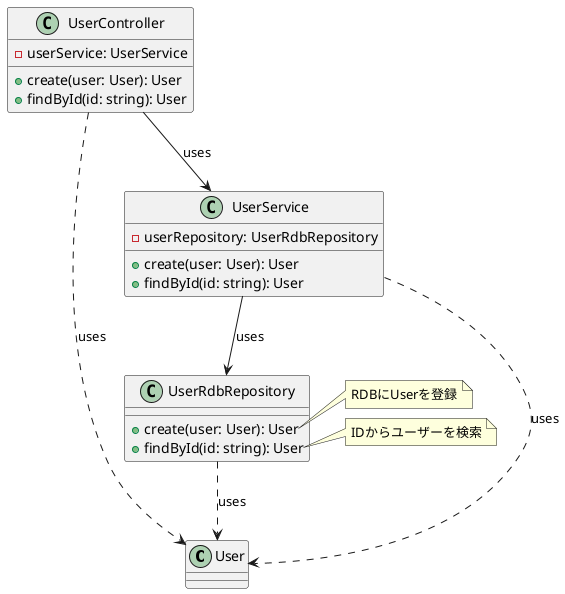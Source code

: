 @startuml UserSystem

class User {
}

class UserController {
 - userService: UserService
 + create(user: User): User
 + findById(id: string): User
}

class UserService {
 - userRepository: UserRdbRepository
 + create(user: User): User
 + findById(id: string): User
}

class UserRdbRepository {
 + create(user: User): User
 + findById(id: string): User
}

UserController --> UserService : uses
UserService --> UserRdbRepository : uses
UserController ..> User : uses
UserService ..> User : uses
UserRdbRepository ..> User : uses

note right of UserRdbRepository::create
 RDBにUserを登録
end note

note right of UserRdbRepository::findById
 IDからユーザーを検索
end note

@enduml